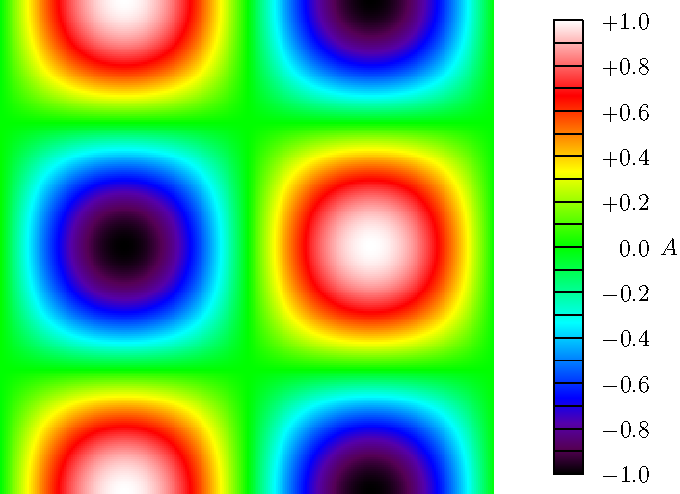 size(12cm,12cm);

import graph;
import palette;

int n=256;
real ninv=2pi/n;
real[][] v=new real[n][n];

for(int i=0; i < n; ++i)
  for(int j=0; j < n; ++j)
    v[i][j]=sin(i*ninv)*cos(j*ninv);

pen[] Palette=BWRainbow();

picture bar;

bounds range=image(v,(0,0),(1,1),Palette);
palette(bar,"$A$",range,(0,0),(0.5cm,8cm),Right,Palette,
        PaletteTicks("$%+#.1f$"));
add(bar.fit(),point(E),30E);
